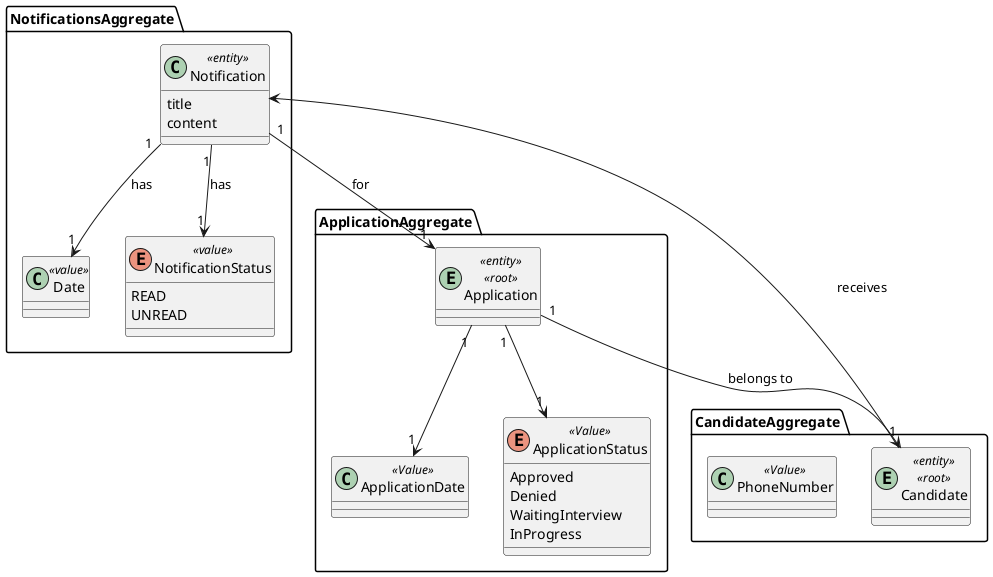 @startuml

package NotificationsAggregate{
  class Notification <<entity>>{
    title
    content
  }
  class Date<<value>>{}
  enum NotificationStatus<<value>>{
    READ
    UNREAD
  }
}

package CandidateAggregate{
  entity Candidate <<entity>> <<root>> {}
  class PhoneNumber<<Value>>{}
}

package ApplicationAggregate {
  entity Application<<entity>> <<root>>  {}
  class ApplicationDate <<Value>> {}
  enum ApplicationStatus <<Value>> {
    Approved
    Denied
    WaitingInterview
    InProgress
  }
}

Candidate --> Notification : receives

Notification "1" --> "1" Application : for
Notification "1" --> "1" Date : has
Notification "1" --> "1" NotificationStatus : has

Application "1" --> "1" ApplicationDate
Application "1" --> "1" ApplicationStatus
Application "1" --> "1" Candidate : belongs to


@enduml